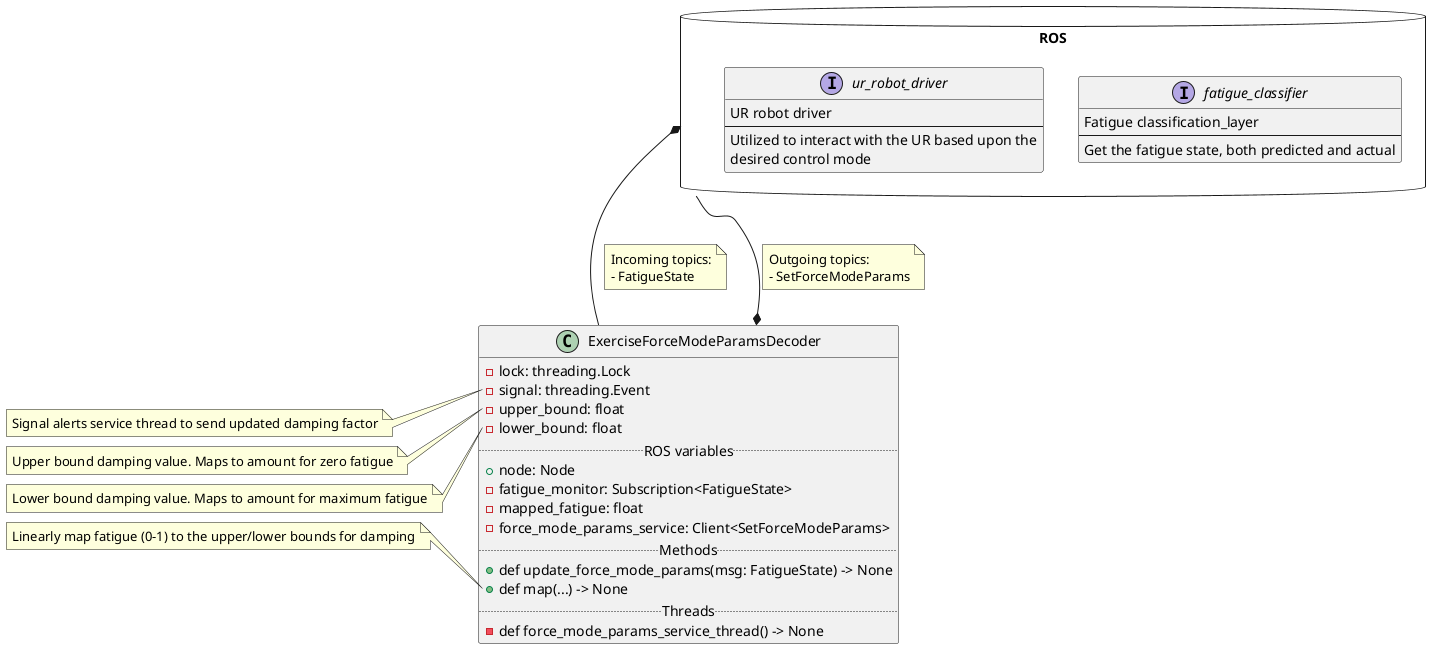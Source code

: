 @startuml

class ExerciseForceModeParamsDecoder {
    - lock: threading.Lock
    - signal: threading.Event
    - upper_bound: float
    - lower_bound: float
    ..ROS variables..
    + node: Node
    - fatigue_monitor: Subscription<FatigueState>
    - mapped_fatigue: float
    - force_mode_params_service: Client<SetForceModeParams>
    ..Methods..
    + def update_force_mode_params(msg: FatigueState) -> None
    + def map(...) -> None
    ..Threads..
    - def force_mode_params_service_thread() -> None
}

note left of ExerciseForceModeParamsDecoder::signal
Signal alerts service thread to send updated damping factor
end note

note left of ExerciseForceModeParamsDecoder::upper_bound
Upper bound damping value. Maps to amount for zero fatigue
end note

note left of ExerciseForceModeParamsDecoder::lower_bound
Lower bound damping value. Maps to amount for maximum fatigue
end note

note left of ExerciseForceModeParamsDecoder::map(...)
Linearly map fatigue (0-1) to the upper/lower bounds for damping
end note

package ROS <<database>> {
    interface fatigue_classifier {
        Fatigue classification_layer
        --
        Get the fatigue state, both predicted and actual
    }

    interface ur_robot_driver {
        UR robot driver
        --
        Utilized to interact with the UR based upon the
        desired control mode
    }
}

ROS *-- ExerciseForceModeParamsDecoder : " "
note on link
Incoming topics:
- FatigueState
end note

ROS --* ExerciseForceModeParamsDecoder : " "
note on link
Outgoing topics:
- SetForceModeParams
end note

@enduml
